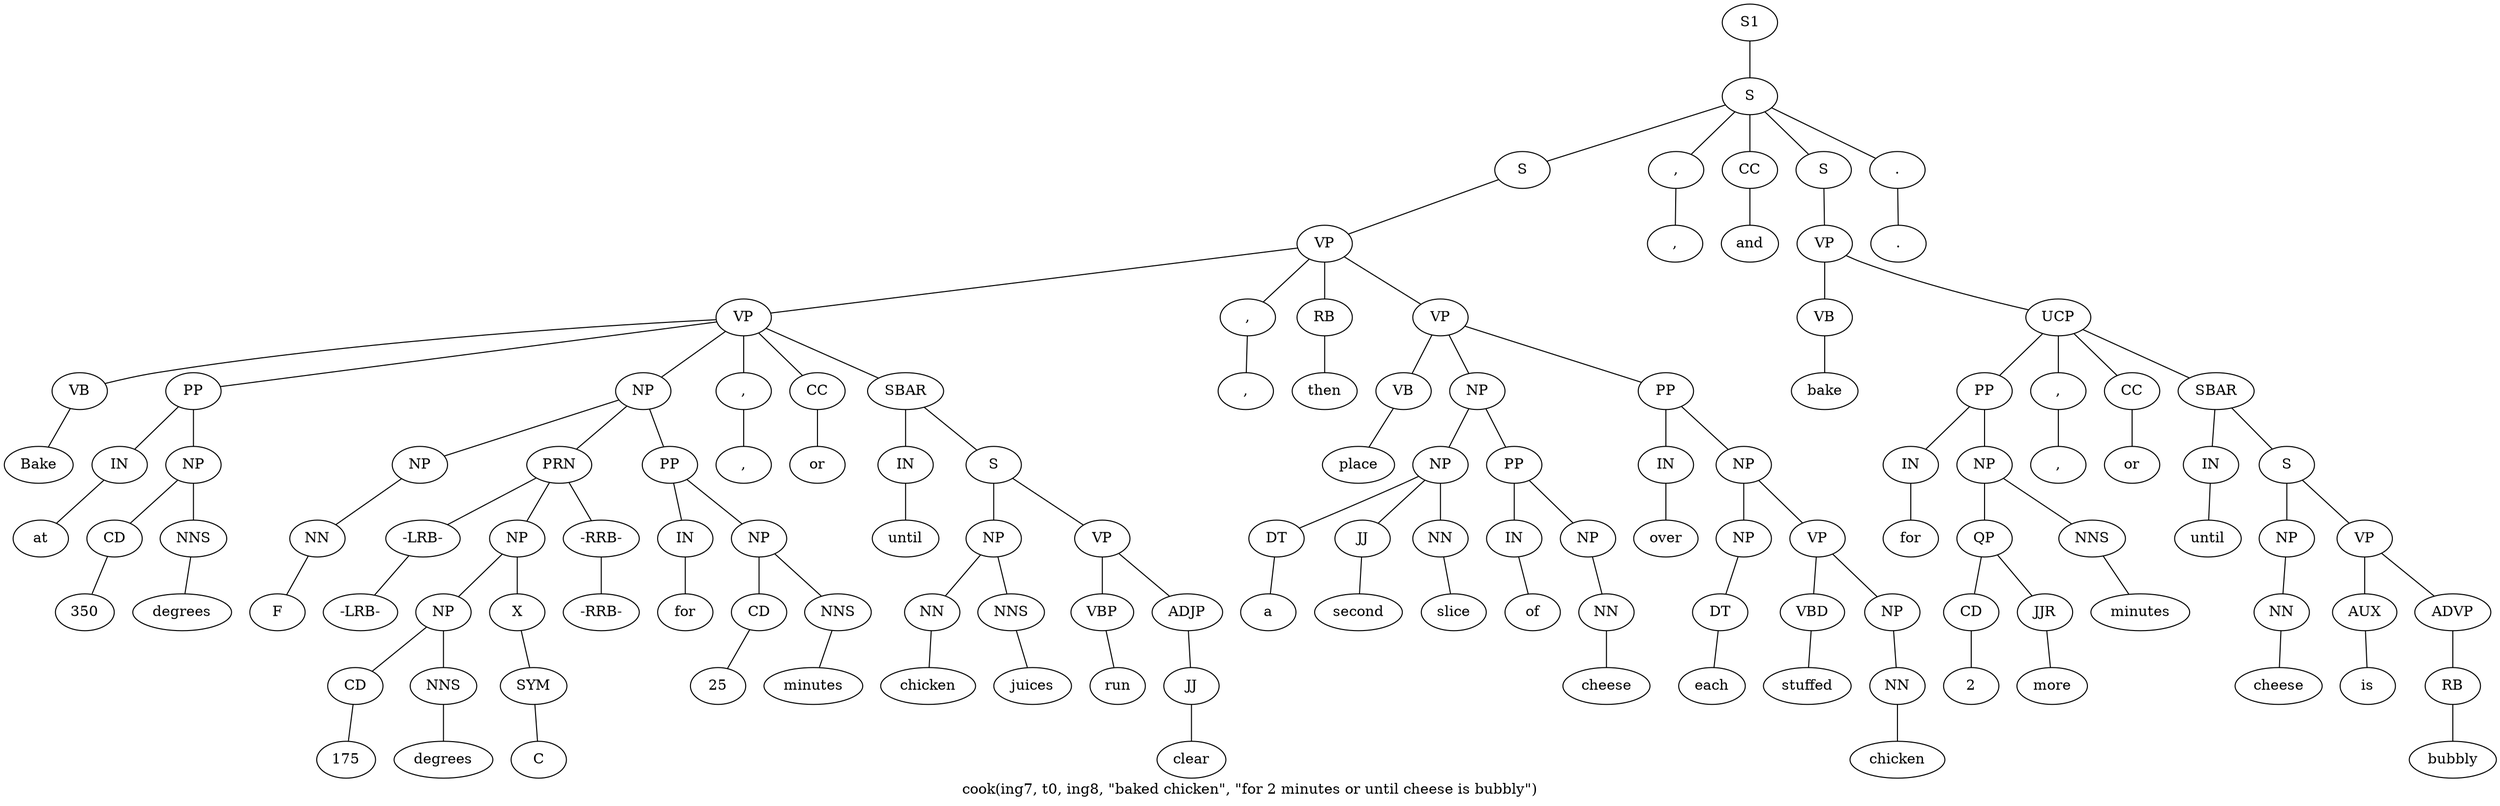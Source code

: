 graph SyntaxGraph {
	label = "cook(ing7, t0, ing8, \"baked chicken\", \"for 2 minutes or until cheese is bubbly\")";
	Node0 [label="S1"];
	Node1 [label="S"];
	Node2 [label="S"];
	Node3 [label="VP"];
	Node4 [label="VP"];
	Node5 [label="VB"];
	Node6 [label="Bake"];
	Node7 [label="PP"];
	Node8 [label="IN"];
	Node9 [label="at"];
	Node10 [label="NP"];
	Node11 [label="CD"];
	Node12 [label="350"];
	Node13 [label="NNS"];
	Node14 [label="degrees"];
	Node15 [label="NP"];
	Node16 [label="NP"];
	Node17 [label="NN"];
	Node18 [label="F"];
	Node19 [label="PRN"];
	Node20 [label="-LRB-"];
	Node21 [label="-LRB-"];
	Node22 [label="NP"];
	Node23 [label="NP"];
	Node24 [label="CD"];
	Node25 [label="175"];
	Node26 [label="NNS"];
	Node27 [label="degrees"];
	Node28 [label="X"];
	Node29 [label="SYM"];
	Node30 [label="C"];
	Node31 [label="-RRB-"];
	Node32 [label="-RRB-"];
	Node33 [label="PP"];
	Node34 [label="IN"];
	Node35 [label="for"];
	Node36 [label="NP"];
	Node37 [label="CD"];
	Node38 [label="25"];
	Node39 [label="NNS"];
	Node40 [label="minutes"];
	Node41 [label=","];
	Node42 [label=","];
	Node43 [label="CC"];
	Node44 [label="or"];
	Node45 [label="SBAR"];
	Node46 [label="IN"];
	Node47 [label="until"];
	Node48 [label="S"];
	Node49 [label="NP"];
	Node50 [label="NN"];
	Node51 [label="chicken"];
	Node52 [label="NNS"];
	Node53 [label="juices"];
	Node54 [label="VP"];
	Node55 [label="VBP"];
	Node56 [label="run"];
	Node57 [label="ADJP"];
	Node58 [label="JJ"];
	Node59 [label="clear"];
	Node60 [label=","];
	Node61 [label=","];
	Node62 [label="RB"];
	Node63 [label="then"];
	Node64 [label="VP"];
	Node65 [label="VB"];
	Node66 [label="place"];
	Node67 [label="NP"];
	Node68 [label="NP"];
	Node69 [label="DT"];
	Node70 [label="a"];
	Node71 [label="JJ"];
	Node72 [label="second"];
	Node73 [label="NN"];
	Node74 [label="slice"];
	Node75 [label="PP"];
	Node76 [label="IN"];
	Node77 [label="of"];
	Node78 [label="NP"];
	Node79 [label="NN"];
	Node80 [label="cheese"];
	Node81 [label="PP"];
	Node82 [label="IN"];
	Node83 [label="over"];
	Node84 [label="NP"];
	Node85 [label="NP"];
	Node86 [label="DT"];
	Node87 [label="each"];
	Node88 [label="VP"];
	Node89 [label="VBD"];
	Node90 [label="stuffed"];
	Node91 [label="NP"];
	Node92 [label="NN"];
	Node93 [label="chicken"];
	Node94 [label=","];
	Node95 [label=","];
	Node96 [label="CC"];
	Node97 [label="and"];
	Node98 [label="S"];
	Node99 [label="VP"];
	Node100 [label="VB"];
	Node101 [label="bake"];
	Node102 [label="UCP"];
	Node103 [label="PP"];
	Node104 [label="IN"];
	Node105 [label="for"];
	Node106 [label="NP"];
	Node107 [label="QP"];
	Node108 [label="CD"];
	Node109 [label="2"];
	Node110 [label="JJR"];
	Node111 [label="more"];
	Node112 [label="NNS"];
	Node113 [label="minutes"];
	Node114 [label=","];
	Node115 [label=","];
	Node116 [label="CC"];
	Node117 [label="or"];
	Node118 [label="SBAR"];
	Node119 [label="IN"];
	Node120 [label="until"];
	Node121 [label="S"];
	Node122 [label="NP"];
	Node123 [label="NN"];
	Node124 [label="cheese"];
	Node125 [label="VP"];
	Node126 [label="AUX"];
	Node127 [label="is"];
	Node128 [label="ADVP"];
	Node129 [label="RB"];
	Node130 [label="bubbly"];
	Node131 [label="."];
	Node132 [label="."];

	Node0 -- Node1;
	Node1 -- Node2;
	Node1 -- Node94;
	Node1 -- Node96;
	Node1 -- Node98;
	Node1 -- Node131;
	Node2 -- Node3;
	Node3 -- Node4;
	Node3 -- Node60;
	Node3 -- Node62;
	Node3 -- Node64;
	Node4 -- Node5;
	Node4 -- Node7;
	Node4 -- Node15;
	Node4 -- Node41;
	Node4 -- Node43;
	Node4 -- Node45;
	Node5 -- Node6;
	Node7 -- Node8;
	Node7 -- Node10;
	Node8 -- Node9;
	Node10 -- Node11;
	Node10 -- Node13;
	Node11 -- Node12;
	Node13 -- Node14;
	Node15 -- Node16;
	Node15 -- Node19;
	Node15 -- Node33;
	Node16 -- Node17;
	Node17 -- Node18;
	Node19 -- Node20;
	Node19 -- Node22;
	Node19 -- Node31;
	Node20 -- Node21;
	Node22 -- Node23;
	Node22 -- Node28;
	Node23 -- Node24;
	Node23 -- Node26;
	Node24 -- Node25;
	Node26 -- Node27;
	Node28 -- Node29;
	Node29 -- Node30;
	Node31 -- Node32;
	Node33 -- Node34;
	Node33 -- Node36;
	Node34 -- Node35;
	Node36 -- Node37;
	Node36 -- Node39;
	Node37 -- Node38;
	Node39 -- Node40;
	Node41 -- Node42;
	Node43 -- Node44;
	Node45 -- Node46;
	Node45 -- Node48;
	Node46 -- Node47;
	Node48 -- Node49;
	Node48 -- Node54;
	Node49 -- Node50;
	Node49 -- Node52;
	Node50 -- Node51;
	Node52 -- Node53;
	Node54 -- Node55;
	Node54 -- Node57;
	Node55 -- Node56;
	Node57 -- Node58;
	Node58 -- Node59;
	Node60 -- Node61;
	Node62 -- Node63;
	Node64 -- Node65;
	Node64 -- Node67;
	Node64 -- Node81;
	Node65 -- Node66;
	Node67 -- Node68;
	Node67 -- Node75;
	Node68 -- Node69;
	Node68 -- Node71;
	Node68 -- Node73;
	Node69 -- Node70;
	Node71 -- Node72;
	Node73 -- Node74;
	Node75 -- Node76;
	Node75 -- Node78;
	Node76 -- Node77;
	Node78 -- Node79;
	Node79 -- Node80;
	Node81 -- Node82;
	Node81 -- Node84;
	Node82 -- Node83;
	Node84 -- Node85;
	Node84 -- Node88;
	Node85 -- Node86;
	Node86 -- Node87;
	Node88 -- Node89;
	Node88 -- Node91;
	Node89 -- Node90;
	Node91 -- Node92;
	Node92 -- Node93;
	Node94 -- Node95;
	Node96 -- Node97;
	Node98 -- Node99;
	Node99 -- Node100;
	Node99 -- Node102;
	Node100 -- Node101;
	Node102 -- Node103;
	Node102 -- Node114;
	Node102 -- Node116;
	Node102 -- Node118;
	Node103 -- Node104;
	Node103 -- Node106;
	Node104 -- Node105;
	Node106 -- Node107;
	Node106 -- Node112;
	Node107 -- Node108;
	Node107 -- Node110;
	Node108 -- Node109;
	Node110 -- Node111;
	Node112 -- Node113;
	Node114 -- Node115;
	Node116 -- Node117;
	Node118 -- Node119;
	Node118 -- Node121;
	Node119 -- Node120;
	Node121 -- Node122;
	Node121 -- Node125;
	Node122 -- Node123;
	Node123 -- Node124;
	Node125 -- Node126;
	Node125 -- Node128;
	Node126 -- Node127;
	Node128 -- Node129;
	Node129 -- Node130;
	Node131 -- Node132;
}